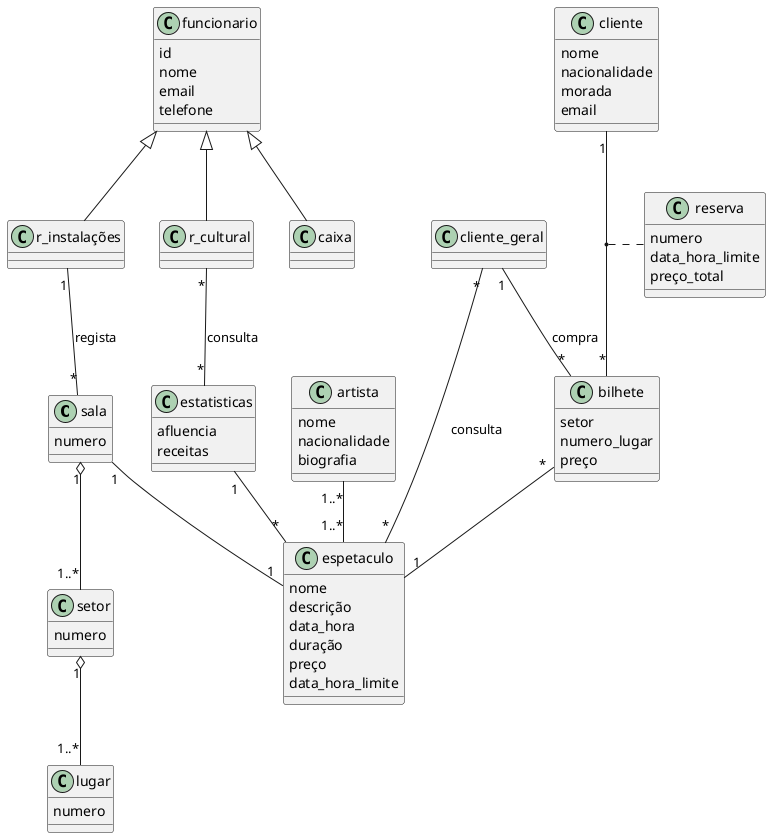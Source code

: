 @startuml casa da musica
class sala{
    numero
}
class setor{
    numero
}
class lugar{
    numero
}
class funcionario{
    id
    nome
    email
    telefone
}
class r_instalações
class r_cultural
class espetaculo{
    nome
    descrição
    data_hora
    duração
    preço
    data_hora_limite
}
class artista{
    nome
    nacionalidade
    biografia
}
class cliente_geral
class cliente{
    nome
    nacionalidade
    morada
    email
}
class caixa
class estatisticas{
    afluencia
    receitas
}
class bilhete{
    setor
    numero_lugar
    preço
}
class reserva{
    numero
    data_hora_limite
    preço_total
}

funcionario <|-- r_instalações
funcionario <|-- r_cultural
funcionario <|-- caixa
setor "1" o-- "1..*" lugar
sala "1" o-- "1..*" setor
sala "1" -- "1" espetaculo
artista "1..*" -- "1..*" espetaculo
estatisticas "1" -- "*" espetaculo
r_cultural "*" -- "*" estatisticas : consulta
cliente_geral "*" -- "*" espetaculo : consulta
bilhete "*" -- "1" espetaculo
cliente "1" -- "*" bilhete
(cliente, bilhete) .. reserva
cliente_geral "1" -- "*" bilhete : compra
r_instalações "1" -- "*" sala : regista

@enduml